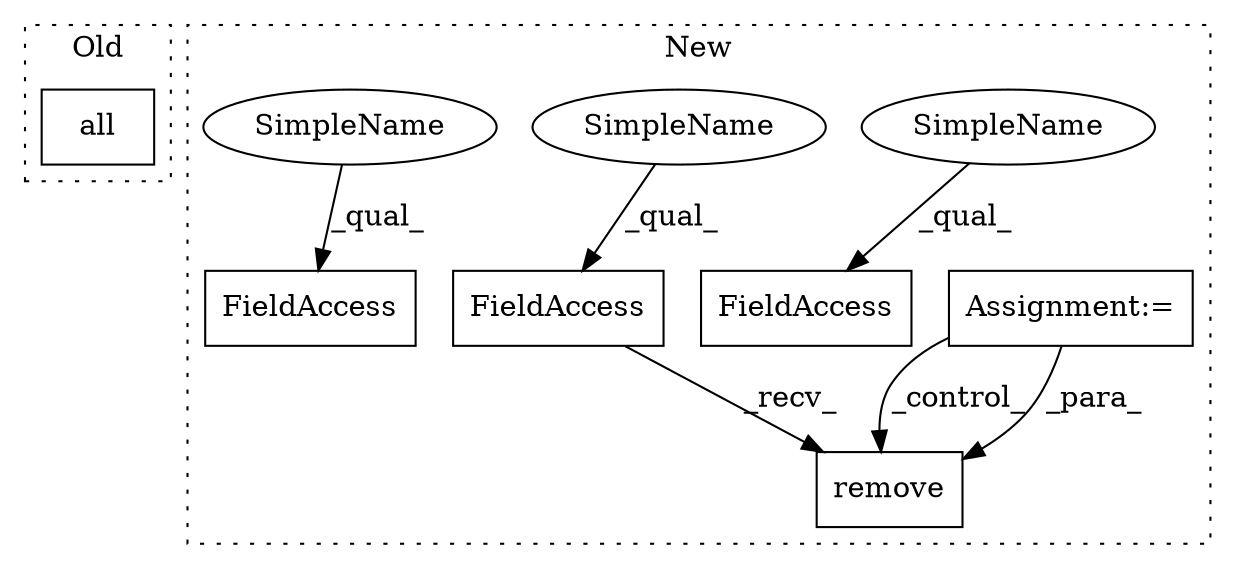 digraph G {
subgraph cluster0 {
1 [label="all" a="32" s="20291" l="5" shape="box"];
label = "Old";
style="dotted";
}
subgraph cluster1 {
2 [label="remove" a="32" s="15198,15212" l="7,1" shape="box"];
3 [label="FieldAccess" a="22" s="15187" l="10" shape="box"];
4 [label="FieldAccess" a="22" s="14793" l="10" shape="box"];
5 [label="FieldAccess" a="22" s="15149" l="10" shape="box"];
6 [label="Assignment:=" a="7" s="15082,15177" l="53,2" shape="box"];
7 [label="SimpleName" a="42" s="14793" l="3" shape="ellipse"];
8 [label="SimpleName" a="42" s="15187" l="3" shape="ellipse"];
9 [label="SimpleName" a="42" s="15149" l="3" shape="ellipse"];
label = "New";
style="dotted";
}
3 -> 2 [label="_recv_"];
6 -> 2 [label="_control_"];
6 -> 2 [label="_para_"];
7 -> 4 [label="_qual_"];
8 -> 3 [label="_qual_"];
9 -> 5 [label="_qual_"];
}